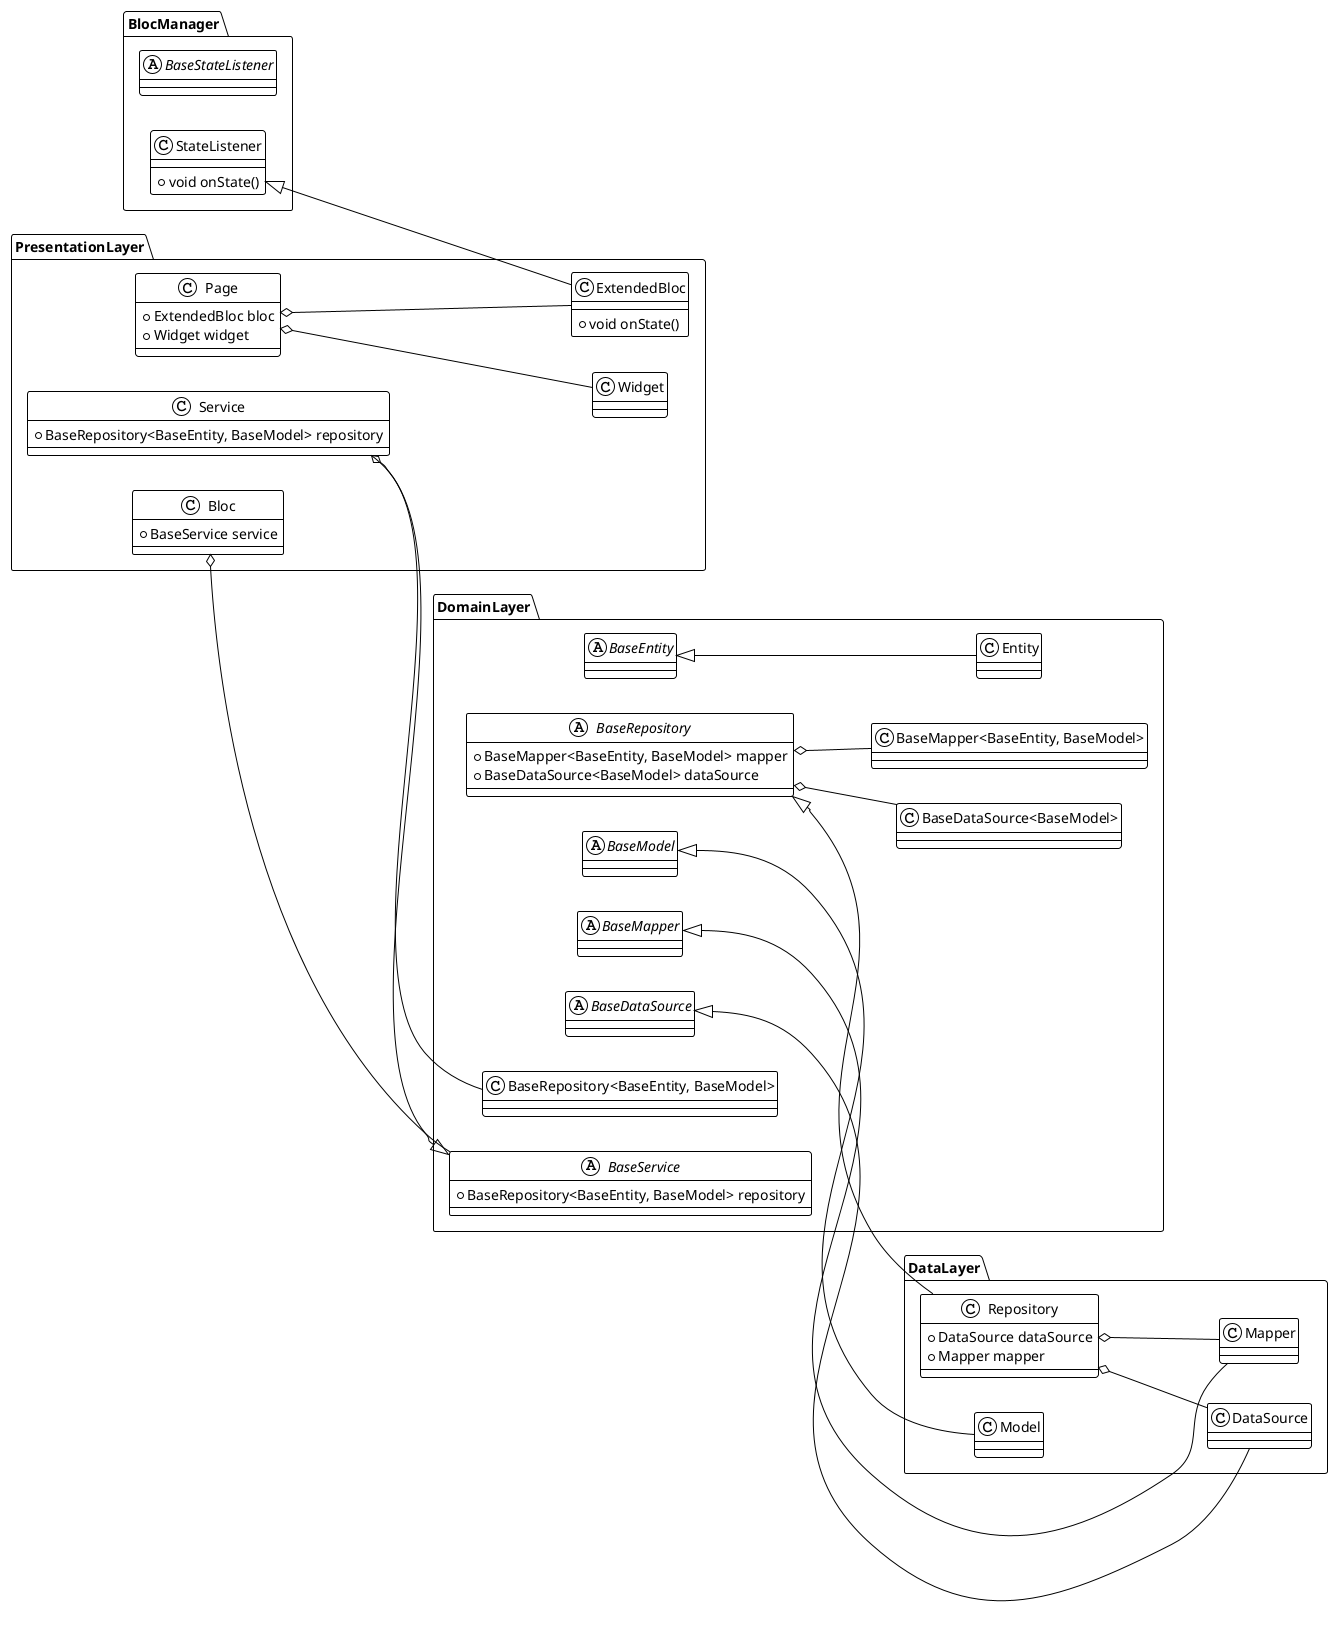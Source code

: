 @startuml

!theme plain

left to right direction

set namespaceSeparator ::

abstract class "BlocManager::BaseStateListener" {
}

class "BlocManager::StateListener" {
  +void onState()
}

class "PresentationLayer::ExtendedBloc" {
  +void onState()
}

abstract class "DomainLayer::BaseEntity" {
}

class "DomainLayer::Entity" {
}

"DomainLayer::BaseEntity" <|-- "DomainLayer::Entity"

abstract class "DomainLayer::BaseModel" {
}

class "DataLayer::Model" {
}

"DomainLayer::BaseModel" <|-- "DataLayer::Model"

abstract class "DomainLayer::BaseMapper" {
}

class "DataLayer::Mapper" {
}

"DomainLayer::BaseMapper" <|-- "DataLayer::Mapper"

abstract class "DomainLayer::BaseDataSource" {
}

class "DataLayer::DataSource" {
}

"DomainLayer::BaseDataSource" <|-- "DataLayer::DataSource"

abstract class "DomainLayer::BaseRepository" {
  +BaseMapper<BaseEntity, BaseModel> mapper
  +BaseDataSource<BaseModel> dataSource
}

class "DataLayer::Repository" {
  +DataSource dataSource
  +Mapper mapper
}

"DomainLayer::BaseRepository" <|-- "DataLayer::Repository"

abstract class "DomainLayer::BaseService" {
  +BaseRepository<BaseEntity, BaseModel> repository
}

class "PresentationLayer::Service" {
  +BaseRepository<BaseEntity, BaseModel> repository
}

"DomainLayer::BaseService" <|-- "PresentationLayer::Service"

class "PresentationLayer::Bloc" {
  +BaseService service
}

"PresentationLayer::Bloc" o-- "DomainLayer::BaseService"

class "PresentationLayer::Widget" {
}

class "PresentationLayer::Page" {
  +ExtendedBloc bloc
  +Widget widget
}

"PresentationLayer::Page" o-- "PresentationLayer::ExtendedBloc"
"PresentationLayer::Page" o-- "PresentationLayer::Widget"

"DomainLayer::BaseRepository" o-- "DomainLayer::BaseMapper<BaseEntity, BaseModel>"
"DomainLayer::BaseRepository" o-- "DomainLayer::BaseDataSource<BaseModel>"
"PresentationLayer::Service" o-- "DomainLayer::BaseRepository<BaseEntity, BaseModel>"
"DataLayer::Repository" o-- "DataLayer::DataSource"
"DataLayer::Repository" o-- "DataLayer::Mapper"
"BlocManager::StateListener" <|-- "PresentationLayer::ExtendedBloc"

@enduml
